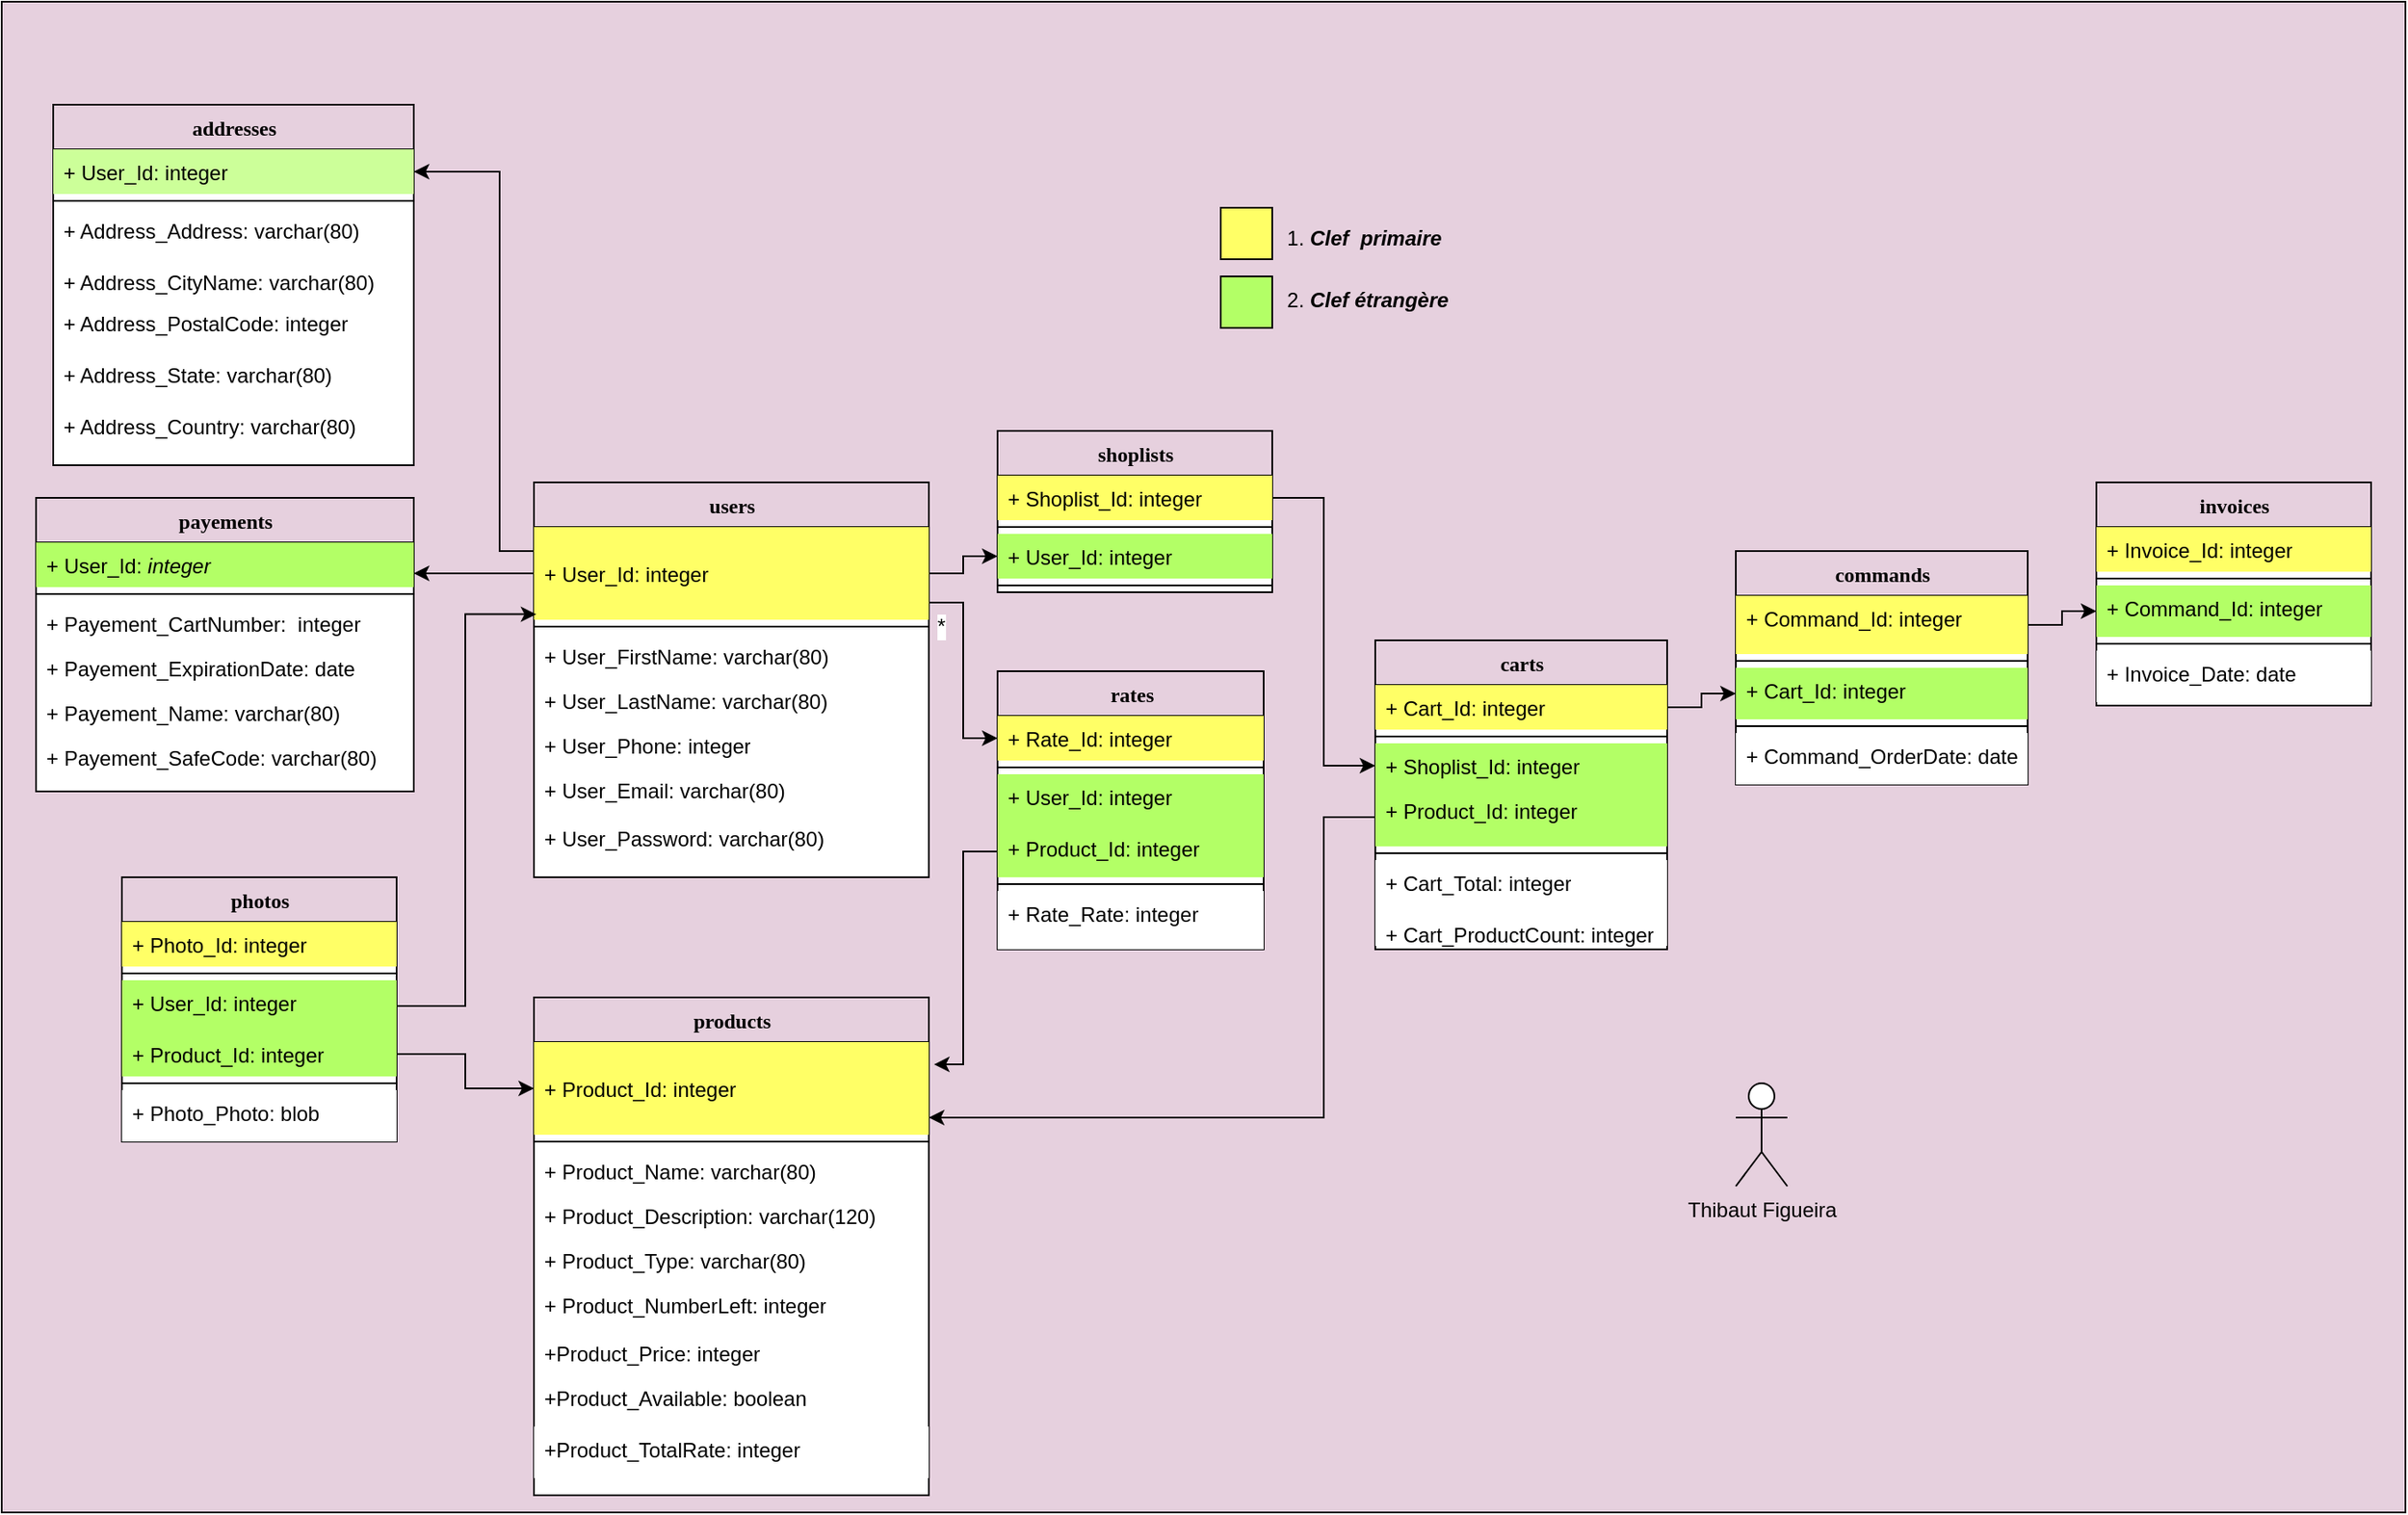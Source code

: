 <mxfile version="22.1.0" type="device">
  <diagram name="Page-1" id="9f46799a-70d6-7492-0946-bef42562c5a5">
    <mxGraphModel dx="1434" dy="1640" grid="1" gridSize="10" guides="1" tooltips="1" connect="1" arrows="1" fold="1" page="1" pageScale="1" pageWidth="1100" pageHeight="850" background="none" math="0" shadow="0">
      <root>
        <mxCell id="0" />
        <mxCell id="1" parent="0" />
        <mxCell id="2KSGdTULyoIHpF_qiu1n-20" value="er" style="rounded=0;whiteSpace=wrap;html=1;fillColor=#E6D0DE;" parent="1" vertex="1">
          <mxGeometry x="50" y="-40" width="1400" height="880" as="geometry" />
        </mxCell>
        <mxCell id="78961159f06e98e8-17" value="users" style="swimlane;html=1;fontStyle=1;align=center;verticalAlign=top;childLayout=stackLayout;horizontal=1;startSize=26;horizontalStack=0;resizeParent=1;resizeLast=0;collapsible=1;marginBottom=0;swimlaneFillColor=#ffffff;rounded=0;shadow=0;comic=0;labelBackgroundColor=none;strokeWidth=1;fillColor=none;fontFamily=Verdana;fontSize=12" parent="1" vertex="1">
          <mxGeometry x="360" y="240" width="230" height="230" as="geometry" />
        </mxCell>
        <mxCell id="78961159f06e98e8-21" value="&lt;br&gt;+ User_Id: integer" style="text;html=1;strokeColor=none;fillColor=#FFFF66;align=left;verticalAlign=top;spacingLeft=4;spacingRight=4;whiteSpace=wrap;overflow=hidden;rotatable=0;points=[[0,0.5],[1,0.5]];portConstraint=eastwest;" parent="78961159f06e98e8-17" vertex="1">
          <mxGeometry y="26" width="230" height="54" as="geometry" />
        </mxCell>
        <mxCell id="78961159f06e98e8-19" value="*" style="line;html=1;strokeWidth=1;fillColor=none;align=left;verticalAlign=middle;spacingTop=-1;spacingLeft=3;spacingRight=3;rotatable=0;labelPosition=right;points=[];portConstraint=eastwest;" parent="78961159f06e98e8-17" vertex="1">
          <mxGeometry y="80" width="230" height="8" as="geometry" />
        </mxCell>
        <mxCell id="78961159f06e98e8-27" value="+ User_FirstName:&amp;nbsp;&lt;span style=&quot;border-color: var(--border-color);&quot;&gt;varchar(80)&lt;/span&gt;" style="text;html=1;strokeColor=none;fillColor=none;align=left;verticalAlign=top;spacingLeft=4;spacingRight=4;whiteSpace=wrap;overflow=hidden;rotatable=0;points=[[0,0.5],[1,0.5]];portConstraint=eastwest;" parent="78961159f06e98e8-17" vertex="1">
          <mxGeometry y="88" width="230" height="26" as="geometry" />
        </mxCell>
        <mxCell id="81-VPtZ6Y58puzh-_xNy-10" value="+ User_LastName:&amp;nbsp;&lt;span style=&quot;border-color: var(--border-color);&quot;&gt;varchar(80)&lt;/span&gt;" style="text;html=1;strokeColor=none;fillColor=none;align=left;verticalAlign=top;spacingLeft=4;spacingRight=4;whiteSpace=wrap;overflow=hidden;rotatable=0;points=[[0,0.5],[1,0.5]];portConstraint=eastwest;" parent="78961159f06e98e8-17" vertex="1">
          <mxGeometry y="114" width="230" height="26" as="geometry" />
        </mxCell>
        <mxCell id="RqPL0YvWx8Ut-P1hT8hl-2" value="+ User_Phone: integer" style="text;html=1;strokeColor=none;fillColor=none;align=left;verticalAlign=top;spacingLeft=4;spacingRight=4;whiteSpace=wrap;overflow=hidden;rotatable=0;points=[[0,0.5],[1,0.5]];portConstraint=eastwest;" parent="78961159f06e98e8-17" vertex="1">
          <mxGeometry y="140" width="230" height="26" as="geometry" />
        </mxCell>
        <mxCell id="RqPL0YvWx8Ut-P1hT8hl-3" value="+ User_Email:&amp;nbsp;&lt;span style=&quot;border-color: var(--border-color);&quot;&gt;varchar(80)&lt;/span&gt;" style="text;html=1;strokeColor=none;fillColor=none;align=left;verticalAlign=top;spacingLeft=4;spacingRight=4;whiteSpace=wrap;overflow=hidden;rotatable=0;points=[[0,0.5],[1,0.5]];portConstraint=eastwest;" parent="78961159f06e98e8-17" vertex="1">
          <mxGeometry y="166" width="230" height="28" as="geometry" />
        </mxCell>
        <mxCell id="2KSGdTULyoIHpF_qiu1n-17" value="+ User_Password:&amp;nbsp;&lt;span style=&quot;border-color: var(--border-color);&quot;&gt;varchar(80)&lt;/span&gt;" style="text;html=1;strokeColor=none;fillColor=none;align=left;verticalAlign=top;spacingLeft=4;spacingRight=4;whiteSpace=wrap;overflow=hidden;rotatable=0;points=[[0,0.5],[1,0.5]];portConstraint=eastwest;" parent="78961159f06e98e8-17" vertex="1">
          <mxGeometry y="194" width="230" height="30" as="geometry" />
        </mxCell>
        <mxCell id="78961159f06e98e8-30" value="addresses" style="swimlane;html=1;fontStyle=1;align=center;verticalAlign=top;childLayout=stackLayout;horizontal=1;startSize=26;horizontalStack=0;resizeParent=1;resizeLast=0;collapsible=1;marginBottom=0;swimlaneFillColor=#ffffff;rounded=0;shadow=0;comic=0;labelBackgroundColor=none;strokeWidth=1;fillColor=none;fontFamily=Verdana;fontSize=12" parent="1" vertex="1">
          <mxGeometry x="80" y="20" width="210" height="210" as="geometry" />
        </mxCell>
        <mxCell id="78961159f06e98e8-31" value="+ User_Id: integer" style="text;html=1;strokeColor=none;fillColor=#CCFF99;align=left;verticalAlign=top;spacingLeft=4;spacingRight=4;whiteSpace=wrap;overflow=hidden;rotatable=0;points=[[0,0.5],[1,0.5]];portConstraint=eastwest;" parent="78961159f06e98e8-30" vertex="1">
          <mxGeometry y="26" width="210" height="26" as="geometry" />
        </mxCell>
        <mxCell id="78961159f06e98e8-38" value="" style="line;html=1;strokeWidth=1;fillColor=none;align=left;verticalAlign=middle;spacingTop=-1;spacingLeft=3;spacingRight=3;rotatable=0;labelPosition=right;points=[];portConstraint=eastwest;" parent="78961159f06e98e8-30" vertex="1">
          <mxGeometry y="52" width="210" height="8" as="geometry" />
        </mxCell>
        <mxCell id="81-VPtZ6Y58puzh-_xNy-12" value="+ Address_Address: varchar(80)" style="text;html=1;strokeColor=none;fillColor=none;align=left;verticalAlign=top;spacingLeft=4;spacingRight=4;whiteSpace=wrap;overflow=hidden;rotatable=0;points=[[0,0.5],[1,0.5]];portConstraint=eastwest;" parent="78961159f06e98e8-30" vertex="1">
          <mxGeometry y="60" width="210" height="30" as="geometry" />
        </mxCell>
        <mxCell id="78961159f06e98e8-39" value="+ Address_CityName: varchar(80)" style="text;html=1;strokeColor=none;fillColor=none;align=left;verticalAlign=top;spacingLeft=4;spacingRight=4;whiteSpace=wrap;overflow=hidden;rotatable=0;points=[[0,0.5],[1,0.5]];portConstraint=eastwest;" parent="78961159f06e98e8-30" vertex="1">
          <mxGeometry y="90" width="210" height="24" as="geometry" />
        </mxCell>
        <mxCell id="81-VPtZ6Y58puzh-_xNy-14" value="+ Address_PostalCode: integer" style="text;html=1;strokeColor=none;fillColor=none;align=left;verticalAlign=top;spacingLeft=4;spacingRight=4;whiteSpace=wrap;overflow=hidden;rotatable=0;points=[[0,0.5],[1,0.5]];portConstraint=eastwest;" parent="78961159f06e98e8-30" vertex="1">
          <mxGeometry y="114" width="210" height="30" as="geometry" />
        </mxCell>
        <mxCell id="81-VPtZ6Y58puzh-_xNy-17" value="+ Address_State: varchar(80)" style="text;html=1;strokeColor=none;fillColor=none;align=left;verticalAlign=top;spacingLeft=4;spacingRight=4;whiteSpace=wrap;overflow=hidden;rotatable=0;points=[[0,0.5],[1,0.5]];portConstraint=eastwest;" parent="78961159f06e98e8-30" vertex="1">
          <mxGeometry y="144" width="210" height="30" as="geometry" />
        </mxCell>
        <mxCell id="81-VPtZ6Y58puzh-_xNy-18" value="+ Address_Country: varchar(80)" style="text;html=1;strokeColor=none;fillColor=none;align=left;verticalAlign=top;spacingLeft=4;spacingRight=4;whiteSpace=wrap;overflow=hidden;rotatable=0;points=[[0,0.5],[1,0.5]];portConstraint=eastwest;" parent="78961159f06e98e8-30" vertex="1">
          <mxGeometry y="174" width="210" height="30" as="geometry" />
        </mxCell>
        <mxCell id="78961159f06e98e8-43" value="products" style="swimlane;html=1;fontStyle=1;align=center;verticalAlign=top;childLayout=stackLayout;horizontal=1;startSize=26;horizontalStack=0;resizeParent=1;resizeLast=0;collapsible=1;marginBottom=0;swimlaneFillColor=#ffffff;rounded=0;shadow=0;comic=0;labelBackgroundColor=none;strokeWidth=1;fillColor=none;fontFamily=Verdana;fontSize=12" parent="1" vertex="1">
          <mxGeometry x="360" y="540" width="230" height="290" as="geometry">
            <mxRectangle x="400" y="520" width="100" height="30" as="alternateBounds" />
          </mxGeometry>
        </mxCell>
        <mxCell id="78961159f06e98e8-44" value="&lt;br&gt;+ Product_Id: integer" style="text;html=1;strokeColor=none;fillColor=#FFFF66;align=left;verticalAlign=top;spacingLeft=4;spacingRight=4;whiteSpace=wrap;overflow=hidden;rotatable=0;points=[[0,0.5],[1,0.5]];portConstraint=eastwest;" parent="78961159f06e98e8-43" vertex="1">
          <mxGeometry y="26" width="230" height="54" as="geometry" />
        </mxCell>
        <mxCell id="RqPL0YvWx8Ut-P1hT8hl-38" value="" style="line;html=1;strokeWidth=1;fillColor=none;align=left;verticalAlign=middle;spacingTop=-1;spacingLeft=3;spacingRight=3;rotatable=0;labelPosition=right;points=[];portConstraint=eastwest;" parent="78961159f06e98e8-43" vertex="1">
          <mxGeometry y="80" width="230" height="8" as="geometry" />
        </mxCell>
        <mxCell id="78961159f06e98e8-45" value="+ Product_Name: varchar(80)" style="text;html=1;strokeColor=none;fillColor=none;align=left;verticalAlign=top;spacingLeft=4;spacingRight=4;whiteSpace=wrap;overflow=hidden;rotatable=0;points=[[0,0.5],[1,0.5]];portConstraint=eastwest;" parent="78961159f06e98e8-43" vertex="1">
          <mxGeometry y="88" width="230" height="26" as="geometry" />
        </mxCell>
        <mxCell id="78961159f06e98e8-49" value="+ Product_Description: varchar(120)" style="text;html=1;strokeColor=none;fillColor=none;align=left;verticalAlign=top;spacingLeft=4;spacingRight=4;whiteSpace=wrap;overflow=hidden;rotatable=0;points=[[0,0.5],[1,0.5]];portConstraint=eastwest;" parent="78961159f06e98e8-43" vertex="1">
          <mxGeometry y="114" width="230" height="26" as="geometry" />
        </mxCell>
        <mxCell id="RqPL0YvWx8Ut-P1hT8hl-11" value="+ Product_Type: varchar(80)" style="text;html=1;strokeColor=none;fillColor=none;align=left;verticalAlign=top;spacingLeft=4;spacingRight=4;whiteSpace=wrap;overflow=hidden;rotatable=0;points=[[0,0.5],[1,0.5]];portConstraint=eastwest;" parent="78961159f06e98e8-43" vertex="1">
          <mxGeometry y="140" width="230" height="26" as="geometry" />
        </mxCell>
        <mxCell id="RqPL0YvWx8Ut-P1hT8hl-12" value="+ Product_NumberLeft: integer" style="text;html=1;strokeColor=none;fillColor=none;align=left;verticalAlign=top;spacingLeft=4;spacingRight=4;whiteSpace=wrap;overflow=hidden;rotatable=0;points=[[0,0.5],[1,0.5]];portConstraint=eastwest;" parent="78961159f06e98e8-43" vertex="1">
          <mxGeometry y="166" width="230" height="28" as="geometry" />
        </mxCell>
        <mxCell id="RqPL0YvWx8Ut-P1hT8hl-10" value="+Product_Price: integer" style="text;html=1;strokeColor=none;fillColor=none;align=left;verticalAlign=top;spacingLeft=4;spacingRight=4;whiteSpace=wrap;overflow=hidden;rotatable=0;points=[[0,0.5],[1,0.5]];portConstraint=eastwest;" parent="78961159f06e98e8-43" vertex="1">
          <mxGeometry y="194" width="230" height="26" as="geometry" />
        </mxCell>
        <mxCell id="T7FdfBIvYCyR0DFWJsah-26" value="+Product_Available: boolean" style="text;html=1;strokeColor=none;fillColor=none;align=left;verticalAlign=top;spacingLeft=4;spacingRight=4;whiteSpace=wrap;overflow=hidden;rotatable=0;points=[[0,0.5],[1,0.5]];portConstraint=eastwest;" parent="78961159f06e98e8-43" vertex="1">
          <mxGeometry y="220" width="230" height="30" as="geometry" />
        </mxCell>
        <mxCell id="T7FdfBIvYCyR0DFWJsah-2" value="+Product_TotalRate: integer" style="text;html=1;strokeColor=none;fillColor=#FFFFFF;align=left;verticalAlign=top;spacingLeft=4;spacingRight=4;whiteSpace=wrap;overflow=hidden;rotatable=0;points=[[0,0.5],[1,0.5]];portConstraint=eastwest;" parent="78961159f06e98e8-43" vertex="1">
          <mxGeometry y="250" width="230" height="30" as="geometry" />
        </mxCell>
        <mxCell id="78961159f06e98e8-82" value="photos" style="swimlane;html=1;fontStyle=1;align=center;verticalAlign=top;childLayout=stackLayout;horizontal=1;startSize=26;horizontalStack=0;resizeParent=1;resizeLast=0;collapsible=1;marginBottom=0;swimlaneFillColor=#ffffff;rounded=0;shadow=0;comic=0;labelBackgroundColor=none;strokeWidth=1;fillColor=none;fontFamily=Verdana;fontSize=12" parent="1" vertex="1">
          <mxGeometry x="120" y="470" width="160" height="154" as="geometry" />
        </mxCell>
        <mxCell id="78961159f06e98e8-83" value="+ Photo_Id: integer" style="text;html=1;strokeColor=none;fillColor=#FFFF66;align=left;verticalAlign=top;spacingLeft=4;spacingRight=4;whiteSpace=wrap;overflow=hidden;rotatable=0;points=[[0,0.5],[1,0.5]];portConstraint=eastwest;" parent="78961159f06e98e8-82" vertex="1">
          <mxGeometry y="26" width="160" height="26" as="geometry" />
        </mxCell>
        <mxCell id="RqPL0YvWx8Ut-P1hT8hl-21" value="" style="line;html=1;strokeWidth=1;fillColor=none;align=left;verticalAlign=middle;spacingTop=-1;spacingLeft=3;spacingRight=3;rotatable=0;labelPosition=right;points=[];portConstraint=eastwest;" parent="78961159f06e98e8-82" vertex="1">
          <mxGeometry y="52" width="160" height="8" as="geometry" />
        </mxCell>
        <mxCell id="78961159f06e98e8-86" value="+ User_Id: integer" style="text;html=1;strokeColor=none;fillColor=#B3FF66;align=left;verticalAlign=top;spacingLeft=4;spacingRight=4;whiteSpace=wrap;overflow=hidden;rotatable=0;points=[[0,0.5],[1,0.5]];portConstraint=eastwest;" parent="78961159f06e98e8-82" vertex="1">
          <mxGeometry y="60" width="160" height="30" as="geometry" />
        </mxCell>
        <mxCell id="78961159f06e98e8-84" value="+ Product_Id: integer" style="text;html=1;strokeColor=none;fillColor=#B3FF66;align=left;verticalAlign=top;spacingLeft=4;spacingRight=4;whiteSpace=wrap;overflow=hidden;rotatable=0;points=[[0,0.5],[1,0.5]];portConstraint=eastwest;" parent="78961159f06e98e8-82" vertex="1">
          <mxGeometry y="90" width="160" height="26" as="geometry" />
        </mxCell>
        <mxCell id="Olf9SYTGn1kE61XJJxNY-3" value="" style="line;html=1;strokeWidth=1;fillColor=none;align=left;verticalAlign=middle;spacingTop=-1;spacingLeft=3;spacingRight=3;rotatable=0;labelPosition=right;points=[];portConstraint=eastwest;" parent="78961159f06e98e8-82" vertex="1">
          <mxGeometry y="116" width="160" height="8" as="geometry" />
        </mxCell>
        <mxCell id="RqPL0YvWx8Ut-P1hT8hl-22" value="+ Photo_Photo: blob" style="text;html=1;strokeColor=none;fillColor=#FFFFFF;align=left;verticalAlign=top;spacingLeft=4;spacingRight=4;whiteSpace=wrap;overflow=hidden;rotatable=0;points=[[0,0.5],[1,0.5]];portConstraint=eastwest;" parent="78961159f06e98e8-82" vertex="1">
          <mxGeometry y="124" width="160" height="30" as="geometry" />
        </mxCell>
        <mxCell id="Qi7ZvGaOS6M461t8m1qv-1" value="commands" style="swimlane;html=1;fontStyle=1;align=center;verticalAlign=top;childLayout=stackLayout;horizontal=1;startSize=26;horizontalStack=0;resizeParent=1;resizeLast=0;collapsible=1;marginBottom=0;swimlaneFillColor=#ffffff;rounded=0;shadow=0;comic=0;labelBackgroundColor=none;strokeWidth=1;fillColor=none;fontFamily=Verdana;fontSize=12" parent="1" vertex="1">
          <mxGeometry x="1060" y="280" width="170" height="136" as="geometry">
            <mxRectangle x="70" y="380" width="100" height="30" as="alternateBounds" />
          </mxGeometry>
        </mxCell>
        <mxCell id="Qi7ZvGaOS6M461t8m1qv-2" value="+ Command_Id: integer" style="text;html=1;strokeColor=none;fillColor=#FFFF66;align=left;verticalAlign=top;spacingLeft=4;spacingRight=4;whiteSpace=wrap;overflow=hidden;rotatable=0;points=[[0,0.5],[1,0.5]];portConstraint=eastwest;" parent="Qi7ZvGaOS6M461t8m1qv-1" vertex="1">
          <mxGeometry y="26" width="170" height="34" as="geometry" />
        </mxCell>
        <mxCell id="Qi7ZvGaOS6M461t8m1qv-6" value="" style="line;html=1;strokeWidth=1;fillColor=none;align=left;verticalAlign=middle;spacingTop=-1;spacingLeft=3;spacingRight=3;rotatable=0;labelPosition=right;points=[];portConstraint=eastwest;" parent="Qi7ZvGaOS6M461t8m1qv-1" vertex="1">
          <mxGeometry y="60" width="170" height="8" as="geometry" />
        </mxCell>
        <mxCell id="Qi7ZvGaOS6M461t8m1qv-3" value="+ Cart_Id: integer" style="text;html=1;strokeColor=none;fillColor=#B3FF66;align=left;verticalAlign=top;spacingLeft=4;spacingRight=4;whiteSpace=wrap;overflow=hidden;rotatable=0;points=[[0,0.5],[1,0.5]];portConstraint=eastwest;" parent="Qi7ZvGaOS6M461t8m1qv-1" vertex="1">
          <mxGeometry y="68" width="170" height="30" as="geometry" />
        </mxCell>
        <mxCell id="Olf9SYTGn1kE61XJJxNY-6" value="" style="line;html=1;strokeWidth=1;fillColor=none;align=left;verticalAlign=middle;spacingTop=-1;spacingLeft=3;spacingRight=3;rotatable=0;labelPosition=right;points=[];portConstraint=eastwest;" parent="Qi7ZvGaOS6M461t8m1qv-1" vertex="1">
          <mxGeometry y="98" width="170" height="8" as="geometry" />
        </mxCell>
        <mxCell id="Olf9SYTGn1kE61XJJxNY-2" value="+ Command_OrderDate: date" style="text;html=1;strokeColor=none;fillColor=#FFFFFF;align=left;verticalAlign=top;spacingLeft=4;spacingRight=4;whiteSpace=wrap;overflow=hidden;rotatable=0;points=[[0,0.5],[1,0.5]];portConstraint=eastwest;" parent="Qi7ZvGaOS6M461t8m1qv-1" vertex="1">
          <mxGeometry y="106" width="170" height="30" as="geometry" />
        </mxCell>
        <mxCell id="RqPL0YvWx8Ut-P1hT8hl-5" value="invoices" style="swimlane;html=1;fontStyle=1;align=center;verticalAlign=top;childLayout=stackLayout;horizontal=1;startSize=26;horizontalStack=0;resizeParent=1;resizeLast=0;collapsible=1;marginBottom=0;swimlaneFillColor=#ffffff;rounded=0;shadow=0;comic=0;labelBackgroundColor=none;strokeWidth=1;fillColor=none;fontFamily=Verdana;fontSize=12" parent="1" vertex="1">
          <mxGeometry x="1270" y="240" width="160" height="130" as="geometry">
            <mxRectangle x="70" y="380" width="100" height="30" as="alternateBounds" />
          </mxGeometry>
        </mxCell>
        <mxCell id="RqPL0YvWx8Ut-P1hT8hl-6" value="+ Invoice_Id: integer" style="text;html=1;strokeColor=none;fillColor=#FFFF66;align=left;verticalAlign=top;spacingLeft=4;spacingRight=4;whiteSpace=wrap;overflow=hidden;rotatable=0;points=[[0,0.5],[1,0.5]];portConstraint=eastwest;" parent="RqPL0YvWx8Ut-P1hT8hl-5" vertex="1">
          <mxGeometry y="26" width="160" height="26" as="geometry" />
        </mxCell>
        <mxCell id="RqPL0YvWx8Ut-P1hT8hl-7" value="" style="line;html=1;strokeWidth=1;fillColor=none;align=left;verticalAlign=middle;spacingTop=-1;spacingLeft=3;spacingRight=3;rotatable=0;labelPosition=right;points=[];portConstraint=eastwest;" parent="RqPL0YvWx8Ut-P1hT8hl-5" vertex="1">
          <mxGeometry y="52" width="160" height="8" as="geometry" />
        </mxCell>
        <mxCell id="RqPL0YvWx8Ut-P1hT8hl-8" value="+ Command_Id: integer" style="text;html=1;strokeColor=none;fillColor=#B3FF66;align=left;verticalAlign=top;spacingLeft=4;spacingRight=4;whiteSpace=wrap;overflow=hidden;rotatable=0;points=[[0,0.5],[1,0.5]];portConstraint=eastwest;" parent="RqPL0YvWx8Ut-P1hT8hl-5" vertex="1">
          <mxGeometry y="60" width="160" height="30" as="geometry" />
        </mxCell>
        <mxCell id="Olf9SYTGn1kE61XJJxNY-7" value="" style="line;html=1;strokeWidth=1;fillColor=none;align=left;verticalAlign=middle;spacingTop=-1;spacingLeft=3;spacingRight=3;rotatable=0;labelPosition=right;points=[];portConstraint=eastwest;" parent="RqPL0YvWx8Ut-P1hT8hl-5" vertex="1">
          <mxGeometry y="90" width="160" height="8" as="geometry" />
        </mxCell>
        <mxCell id="RqPL0YvWx8Ut-P1hT8hl-18" value="+ Invoice_Date: date" style="text;html=1;strokeColor=none;fillColor=#FFFFFF;align=left;verticalAlign=top;spacingLeft=4;spacingRight=4;whiteSpace=wrap;overflow=hidden;rotatable=0;points=[[0,0.5],[1,0.5]];portConstraint=eastwest;" parent="RqPL0YvWx8Ut-P1hT8hl-5" vertex="1">
          <mxGeometry y="98" width="160" height="30" as="geometry" />
        </mxCell>
        <mxCell id="RqPL0YvWx8Ut-P1hT8hl-13" value="carts" style="swimlane;html=1;fontStyle=1;align=center;verticalAlign=top;childLayout=stackLayout;horizontal=1;startSize=26;horizontalStack=0;resizeParent=1;resizeLast=0;collapsible=1;marginBottom=0;swimlaneFillColor=#ffffff;rounded=0;shadow=0;comic=0;labelBackgroundColor=none;strokeWidth=1;fillColor=none;fontFamily=Verdana;fontSize=12" parent="1" vertex="1">
          <mxGeometry x="850" y="332" width="170" height="180" as="geometry">
            <mxRectangle x="70" y="380" width="100" height="30" as="alternateBounds" />
          </mxGeometry>
        </mxCell>
        <mxCell id="RqPL0YvWx8Ut-P1hT8hl-14" value="+ Cart_Id: integer" style="text;html=1;strokeColor=none;fillColor=#FFFF66;align=left;verticalAlign=top;spacingLeft=4;spacingRight=4;whiteSpace=wrap;overflow=hidden;rotatable=0;points=[[0,0.5],[1,0.5]];portConstraint=eastwest;" parent="RqPL0YvWx8Ut-P1hT8hl-13" vertex="1">
          <mxGeometry y="26" width="170" height="26" as="geometry" />
        </mxCell>
        <mxCell id="RqPL0YvWx8Ut-P1hT8hl-15" value="" style="line;html=1;strokeWidth=1;fillColor=none;align=left;verticalAlign=middle;spacingTop=-1;spacingLeft=3;spacingRight=3;rotatable=0;labelPosition=right;points=[];portConstraint=eastwest;" parent="RqPL0YvWx8Ut-P1hT8hl-13" vertex="1">
          <mxGeometry y="52" width="170" height="8" as="geometry" />
        </mxCell>
        <mxCell id="RqPL0YvWx8Ut-P1hT8hl-17" value="+ Shoplist_Id: integer" style="text;html=1;strokeColor=none;fillColor=#B3FF66;align=left;verticalAlign=top;spacingLeft=4;spacingRight=4;whiteSpace=wrap;overflow=hidden;rotatable=0;points=[[0,0.5],[1,0.5]];portConstraint=eastwest;" parent="RqPL0YvWx8Ut-P1hT8hl-13" vertex="1">
          <mxGeometry y="60" width="170" height="26" as="geometry" />
        </mxCell>
        <mxCell id="RqPL0YvWx8Ut-P1hT8hl-16" value="+ Product_Id: integer" style="text;html=1;strokeColor=none;fillColor=#B3FF66;align=left;verticalAlign=top;spacingLeft=4;spacingRight=4;whiteSpace=wrap;overflow=hidden;rotatable=0;points=[[0,0.5],[1,0.5]];portConstraint=eastwest;" parent="RqPL0YvWx8Ut-P1hT8hl-13" vertex="1">
          <mxGeometry y="86" width="170" height="34" as="geometry" />
        </mxCell>
        <mxCell id="Olf9SYTGn1kE61XJJxNY-5" value="" style="line;html=1;strokeWidth=1;fillColor=none;align=left;verticalAlign=middle;spacingTop=-1;spacingLeft=3;spacingRight=3;rotatable=0;labelPosition=right;points=[];portConstraint=eastwest;" parent="RqPL0YvWx8Ut-P1hT8hl-13" vertex="1">
          <mxGeometry y="120" width="170" height="8" as="geometry" />
        </mxCell>
        <mxCell id="RqPL0YvWx8Ut-P1hT8hl-19" value="+ Cart_Total: integer" style="text;html=1;strokeColor=none;fillColor=#FFFFFF;align=left;verticalAlign=top;spacingLeft=4;spacingRight=4;whiteSpace=wrap;overflow=hidden;rotatable=0;points=[[0,0.5],[1,0.5]];portConstraint=eastwest;" parent="RqPL0YvWx8Ut-P1hT8hl-13" vertex="1">
          <mxGeometry y="128" width="170" height="30" as="geometry" />
        </mxCell>
        <mxCell id="T7FdfBIvYCyR0DFWJsah-39" value="+ Cart_ProductCount: integer" style="text;html=1;strokeColor=none;fillColor=#FFFFFF;align=left;verticalAlign=top;spacingLeft=4;spacingRight=4;whiteSpace=wrap;overflow=hidden;rotatable=0;points=[[0,0.5],[1,0.5]];portConstraint=eastwest;" parent="RqPL0YvWx8Ut-P1hT8hl-13" vertex="1">
          <mxGeometry y="158" width="170" height="20" as="geometry" />
        </mxCell>
        <mxCell id="RqPL0YvWx8Ut-P1hT8hl-23" value="rates" style="swimlane;html=1;fontStyle=1;align=center;verticalAlign=top;childLayout=stackLayout;horizontal=1;startSize=26;horizontalStack=0;resizeParent=1;resizeLast=0;collapsible=1;marginBottom=0;swimlaneFillColor=#ffffff;rounded=0;shadow=0;comic=0;labelBackgroundColor=none;strokeWidth=1;fillColor=none;fontFamily=Verdana;fontSize=12" parent="1" vertex="1">
          <mxGeometry x="630" y="350" width="155" height="162" as="geometry" />
        </mxCell>
        <mxCell id="RqPL0YvWx8Ut-P1hT8hl-24" value="+ Rate_Id: integer" style="text;html=1;strokeColor=none;fillColor=#FFFF66;align=left;verticalAlign=top;spacingLeft=4;spacingRight=4;whiteSpace=wrap;overflow=hidden;rotatable=0;points=[[0,0.5],[1,0.5]];portConstraint=eastwest;" parent="RqPL0YvWx8Ut-P1hT8hl-23" vertex="1">
          <mxGeometry y="26" width="155" height="26" as="geometry" />
        </mxCell>
        <mxCell id="RqPL0YvWx8Ut-P1hT8hl-25" value="" style="line;html=1;strokeWidth=1;fillColor=none;align=left;verticalAlign=middle;spacingTop=-1;spacingLeft=3;spacingRight=3;rotatable=0;labelPosition=right;points=[];portConstraint=eastwest;" parent="RqPL0YvWx8Ut-P1hT8hl-23" vertex="1">
          <mxGeometry y="52" width="155" height="8" as="geometry" />
        </mxCell>
        <mxCell id="RqPL0YvWx8Ut-P1hT8hl-27" value="+ User_Id: integer" style="text;html=1;strokeColor=none;fillColor=#B3FF66;align=left;verticalAlign=top;spacingLeft=4;spacingRight=4;whiteSpace=wrap;overflow=hidden;rotatable=0;points=[[0,0.5],[1,0.5]];portConstraint=eastwest;" parent="RqPL0YvWx8Ut-P1hT8hl-23" vertex="1">
          <mxGeometry y="60" width="155" height="30" as="geometry" />
        </mxCell>
        <mxCell id="T7FdfBIvYCyR0DFWJsah-1" value="+ Product_Id: integer" style="text;html=1;strokeColor=none;fillColor=#B3FF66;align=left;verticalAlign=top;spacingLeft=4;spacingRight=4;whiteSpace=wrap;overflow=hidden;rotatable=0;points=[[0,0.5],[1,0.5]];portConstraint=eastwest;" parent="RqPL0YvWx8Ut-P1hT8hl-23" vertex="1">
          <mxGeometry y="90" width="155" height="30" as="geometry" />
        </mxCell>
        <mxCell id="Olf9SYTGn1kE61XJJxNY-4" value="" style="line;html=1;strokeWidth=1;fillColor=none;align=left;verticalAlign=middle;spacingTop=-1;spacingLeft=3;spacingRight=3;rotatable=0;labelPosition=right;points=[];portConstraint=eastwest;" parent="RqPL0YvWx8Ut-P1hT8hl-23" vertex="1">
          <mxGeometry y="120" width="155" height="8" as="geometry" />
        </mxCell>
        <mxCell id="RqPL0YvWx8Ut-P1hT8hl-28" value="+ Rate_Rate: integer" style="text;html=1;strokeColor=none;fillColor=#FFFFFF;align=left;verticalAlign=top;spacingLeft=4;spacingRight=4;whiteSpace=wrap;overflow=hidden;rotatable=0;points=[[0,0.5],[1,0.5]];portConstraint=eastwest;" parent="RqPL0YvWx8Ut-P1hT8hl-23" vertex="1">
          <mxGeometry y="128" width="155" height="34" as="geometry" />
        </mxCell>
        <mxCell id="RqPL0YvWx8Ut-P1hT8hl-30" value="payements" style="swimlane;html=1;fontStyle=1;align=center;verticalAlign=top;childLayout=stackLayout;horizontal=1;startSize=26;horizontalStack=0;resizeParent=1;resizeLast=0;collapsible=1;marginBottom=0;swimlaneFillColor=#ffffff;rounded=0;shadow=0;comic=0;labelBackgroundColor=none;strokeWidth=1;fillColor=none;fontFamily=Verdana;fontSize=12" parent="1" vertex="1">
          <mxGeometry x="70" y="249" width="220" height="171" as="geometry" />
        </mxCell>
        <mxCell id="RqPL0YvWx8Ut-P1hT8hl-31" value="+ User_Id: &lt;i&gt;integer&lt;/i&gt;" style="text;html=1;strokeColor=none;fillColor=#B3FF66;align=left;verticalAlign=top;spacingLeft=4;spacingRight=4;whiteSpace=wrap;overflow=hidden;rotatable=0;points=[[0,0.5],[1,0.5]];portConstraint=eastwest;" parent="RqPL0YvWx8Ut-P1hT8hl-30" vertex="1">
          <mxGeometry y="26" width="220" height="26" as="geometry" />
        </mxCell>
        <mxCell id="RqPL0YvWx8Ut-P1hT8hl-37" value="" style="line;html=1;strokeWidth=1;fillColor=none;align=left;verticalAlign=middle;spacingTop=-1;spacingLeft=3;spacingRight=3;rotatable=0;labelPosition=right;points=[];portConstraint=eastwest;" parent="RqPL0YvWx8Ut-P1hT8hl-30" vertex="1">
          <mxGeometry y="52" width="220" height="8" as="geometry" />
        </mxCell>
        <mxCell id="RqPL0YvWx8Ut-P1hT8hl-33" value="+&amp;nbsp;Payement_CartNumber:&amp;nbsp; integer" style="text;html=1;strokeColor=none;fillColor=none;align=left;verticalAlign=top;spacingLeft=4;spacingRight=4;whiteSpace=wrap;overflow=hidden;rotatable=0;points=[[0,0.5],[1,0.5]];portConstraint=eastwest;" parent="RqPL0YvWx8Ut-P1hT8hl-30" vertex="1">
          <mxGeometry y="60" width="220" height="26" as="geometry" />
        </mxCell>
        <mxCell id="RqPL0YvWx8Ut-P1hT8hl-34" value="+&amp;nbsp;Payement_ExpirationDate: date" style="text;html=1;strokeColor=none;fillColor=none;align=left;verticalAlign=top;spacingLeft=4;spacingRight=4;whiteSpace=wrap;overflow=hidden;rotatable=0;points=[[0,0.5],[1,0.5]];portConstraint=eastwest;" parent="RqPL0YvWx8Ut-P1hT8hl-30" vertex="1">
          <mxGeometry y="86" width="220" height="26" as="geometry" />
        </mxCell>
        <mxCell id="RqPL0YvWx8Ut-P1hT8hl-36" value="+&amp;nbsp;Payement_Name: varchar(80)" style="text;html=1;strokeColor=none;fillColor=none;align=left;verticalAlign=top;spacingLeft=4;spacingRight=4;whiteSpace=wrap;overflow=hidden;rotatable=0;points=[[0,0.5],[1,0.5]];portConstraint=eastwest;" parent="RqPL0YvWx8Ut-P1hT8hl-30" vertex="1">
          <mxGeometry y="112" width="220" height="26" as="geometry" />
        </mxCell>
        <mxCell id="N9kfSiJrx96i-kgrGciW-1" value="+&amp;nbsp;Payement_SafeCode: varchar(80)" style="text;html=1;strokeColor=none;fillColor=none;align=left;verticalAlign=top;spacingLeft=4;spacingRight=4;whiteSpace=wrap;overflow=hidden;rotatable=0;points=[[0,0.5],[1,0.5]];portConstraint=eastwest;" parent="RqPL0YvWx8Ut-P1hT8hl-30" vertex="1">
          <mxGeometry y="138" width="220" height="26" as="geometry" />
        </mxCell>
        <mxCell id="RqPL0YvWx8Ut-P1hT8hl-62" style="edgeStyle=orthogonalEdgeStyle;rounded=0;orthogonalLoop=1;jettySize=auto;html=1;exitX=1;exitY=0.5;exitDx=0;exitDy=0;entryX=0;entryY=0.5;entryDx=0;entryDy=0;" parent="1" source="78961159f06e98e8-84" target="78961159f06e98e8-44" edge="1">
          <mxGeometry relative="1" as="geometry" />
        </mxCell>
        <mxCell id="RqPL0YvWx8Ut-P1hT8hl-64" style="edgeStyle=orthogonalEdgeStyle;rounded=0;orthogonalLoop=1;jettySize=auto;html=1;exitX=1;exitY=0.5;exitDx=0;exitDy=0;entryX=0.006;entryY=0.941;entryDx=0;entryDy=0;entryPerimeter=0;" parent="1" source="78961159f06e98e8-86" target="78961159f06e98e8-21" edge="1">
          <mxGeometry relative="1" as="geometry" />
        </mxCell>
        <mxCell id="RqPL0YvWx8Ut-P1hT8hl-76" value="Thibaut Figueira" style="shape=umlActor;verticalLabelPosition=bottom;verticalAlign=top;html=1;outlineConnect=0;" parent="1" vertex="1">
          <mxGeometry x="1060" y="590" width="30" height="60" as="geometry" />
        </mxCell>
        <mxCell id="T7FdfBIvYCyR0DFWJsah-13" style="edgeStyle=orthogonalEdgeStyle;rounded=0;orthogonalLoop=1;jettySize=auto;html=1;exitX=0;exitY=0.5;exitDx=0;exitDy=0;entryX=1.013;entryY=0.241;entryDx=0;entryDy=0;entryPerimeter=0;" parent="1" source="T7FdfBIvYCyR0DFWJsah-1" target="78961159f06e98e8-44" edge="1">
          <mxGeometry relative="1" as="geometry">
            <mxPoint x="600" y="560" as="targetPoint" />
          </mxGeometry>
        </mxCell>
        <mxCell id="T7FdfBIvYCyR0DFWJsah-28" value="" style="whiteSpace=wrap;html=1;aspect=fixed;fillColor=#FFFF66;" parent="1" vertex="1">
          <mxGeometry x="760" y="80" width="30" height="30" as="geometry" />
        </mxCell>
        <mxCell id="T7FdfBIvYCyR0DFWJsah-29" value="" style="whiteSpace=wrap;html=1;aspect=fixed;fillColor=#B3FF66;" parent="1" vertex="1">
          <mxGeometry x="760" y="120" width="30" height="30" as="geometry" />
        </mxCell>
        <mxCell id="T7FdfBIvYCyR0DFWJsah-36" value="&lt;ol style=&quot;line-height: 300%;&quot;&gt;&lt;li&gt;&lt;b&gt;&lt;i&gt;Clef&amp;nbsp; primaire&lt;/i&gt;&lt;/b&gt;&lt;/li&gt;&lt;li&gt;&lt;b&gt;&lt;i&gt;Clef&amp;nbsp;étrangère&lt;/i&gt;&lt;/b&gt;&lt;/li&gt;&lt;/ol&gt;" style="text;strokeColor=none;fillColor=none;html=1;whiteSpace=wrap;verticalAlign=middle;overflow=hidden;" parent="1" vertex="1">
          <mxGeometry x="770" y="50" width="160" height="130" as="geometry" />
        </mxCell>
        <mxCell id="T7FdfBIvYCyR0DFWJsah-49" style="edgeStyle=orthogonalEdgeStyle;rounded=0;orthogonalLoop=1;jettySize=auto;html=1;entryX=1;entryY=0.5;entryDx=0;entryDy=0;" parent="1" source="78961159f06e98e8-21" target="78961159f06e98e8-31" edge="1">
          <mxGeometry relative="1" as="geometry">
            <Array as="points">
              <mxPoint x="340" y="280" />
              <mxPoint x="340" y="59" />
            </Array>
          </mxGeometry>
        </mxCell>
        <mxCell id="T7FdfBIvYCyR0DFWJsah-50" style="edgeStyle=orthogonalEdgeStyle;rounded=0;orthogonalLoop=1;jettySize=auto;html=1;exitX=0;exitY=0.5;exitDx=0;exitDy=0;" parent="1" source="78961159f06e98e8-21" target="RqPL0YvWx8Ut-P1hT8hl-31" edge="1">
          <mxGeometry relative="1" as="geometry">
            <Array as="points">
              <mxPoint x="310" y="293" />
              <mxPoint x="310" y="293" />
            </Array>
          </mxGeometry>
        </mxCell>
        <mxCell id="T7FdfBIvYCyR0DFWJsah-51" style="edgeStyle=orthogonalEdgeStyle;rounded=0;orthogonalLoop=1;jettySize=auto;html=1;entryX=0;entryY=0.5;entryDx=0;entryDy=0;" parent="1" source="78961159f06e98e8-21" target="RqPL0YvWx8Ut-P1hT8hl-24" edge="1">
          <mxGeometry relative="1" as="geometry">
            <Array as="points">
              <mxPoint x="610" y="310" />
              <mxPoint x="610" y="389" />
            </Array>
          </mxGeometry>
        </mxCell>
        <mxCell id="2KSGdTULyoIHpF_qiu1n-12" style="edgeStyle=orthogonalEdgeStyle;rounded=0;orthogonalLoop=1;jettySize=auto;html=1;entryX=0;entryY=0.5;entryDx=0;entryDy=0;" parent="1" source="Qi7ZvGaOS6M461t8m1qv-2" target="RqPL0YvWx8Ut-P1hT8hl-8" edge="1">
          <mxGeometry relative="1" as="geometry" />
        </mxCell>
        <mxCell id="Olf9SYTGn1kE61XJJxNY-1" style="edgeStyle=orthogonalEdgeStyle;rounded=0;orthogonalLoop=1;jettySize=auto;html=1;entryX=0;entryY=0.5;entryDx=0;entryDy=0;" parent="1" source="RqPL0YvWx8Ut-P1hT8hl-14" target="Qi7ZvGaOS6M461t8m1qv-3" edge="1">
          <mxGeometry relative="1" as="geometry" />
        </mxCell>
        <mxCell id="TLBbeCQmZ9f-UHeDccTI-1" value="shoplists" style="swimlane;html=1;fontStyle=1;align=center;verticalAlign=top;childLayout=stackLayout;horizontal=1;startSize=26;horizontalStack=0;resizeParent=1;resizeLast=0;collapsible=1;marginBottom=0;swimlaneFillColor=#ffffff;rounded=0;shadow=0;comic=0;labelBackgroundColor=none;strokeWidth=1;fillColor=none;fontFamily=Verdana;fontSize=12" vertex="1" parent="1">
          <mxGeometry x="630" y="210" width="160" height="94" as="geometry">
            <mxRectangle x="70" y="380" width="100" height="30" as="alternateBounds" />
          </mxGeometry>
        </mxCell>
        <mxCell id="TLBbeCQmZ9f-UHeDccTI-2" value="+ Shoplist_Id: integer" style="text;html=1;strokeColor=none;fillColor=#FFFF66;align=left;verticalAlign=top;spacingLeft=4;spacingRight=4;whiteSpace=wrap;overflow=hidden;rotatable=0;points=[[0,0.5],[1,0.5]];portConstraint=eastwest;" vertex="1" parent="TLBbeCQmZ9f-UHeDccTI-1">
          <mxGeometry y="26" width="160" height="26" as="geometry" />
        </mxCell>
        <mxCell id="TLBbeCQmZ9f-UHeDccTI-3" value="" style="line;html=1;strokeWidth=1;fillColor=none;align=left;verticalAlign=middle;spacingTop=-1;spacingLeft=3;spacingRight=3;rotatable=0;labelPosition=right;points=[];portConstraint=eastwest;" vertex="1" parent="TLBbeCQmZ9f-UHeDccTI-1">
          <mxGeometry y="52" width="160" height="8" as="geometry" />
        </mxCell>
        <mxCell id="TLBbeCQmZ9f-UHeDccTI-4" value="+ User_Id: integer" style="text;html=1;strokeColor=none;fillColor=#B3FF66;align=left;verticalAlign=top;spacingLeft=4;spacingRight=4;whiteSpace=wrap;overflow=hidden;rotatable=0;points=[[0,0.5],[1,0.5]];portConstraint=eastwest;" vertex="1" parent="TLBbeCQmZ9f-UHeDccTI-1">
          <mxGeometry y="60" width="160" height="26" as="geometry" />
        </mxCell>
        <mxCell id="TLBbeCQmZ9f-UHeDccTI-6" value="" style="line;html=1;strokeWidth=1;fillColor=none;align=left;verticalAlign=middle;spacingTop=-1;spacingLeft=3;spacingRight=3;rotatable=0;labelPosition=right;points=[];portConstraint=eastwest;" vertex="1" parent="TLBbeCQmZ9f-UHeDccTI-1">
          <mxGeometry y="86" width="160" height="8" as="geometry" />
        </mxCell>
        <mxCell id="TLBbeCQmZ9f-UHeDccTI-9" style="edgeStyle=orthogonalEdgeStyle;rounded=0;orthogonalLoop=1;jettySize=auto;html=1;entryX=0;entryY=0.5;entryDx=0;entryDy=0;" edge="1" parent="1" source="78961159f06e98e8-21" target="TLBbeCQmZ9f-UHeDccTI-4">
          <mxGeometry relative="1" as="geometry" />
        </mxCell>
        <mxCell id="TLBbeCQmZ9f-UHeDccTI-11" style="edgeStyle=orthogonalEdgeStyle;rounded=0;orthogonalLoop=1;jettySize=auto;html=1;" edge="1" parent="1" source="TLBbeCQmZ9f-UHeDccTI-2" target="RqPL0YvWx8Ut-P1hT8hl-17">
          <mxGeometry relative="1" as="geometry" />
        </mxCell>
        <mxCell id="TLBbeCQmZ9f-UHeDccTI-12" style="edgeStyle=orthogonalEdgeStyle;rounded=0;orthogonalLoop=1;jettySize=auto;html=1;" edge="1" parent="1" source="RqPL0YvWx8Ut-P1hT8hl-16" target="78961159f06e98e8-44">
          <mxGeometry relative="1" as="geometry">
            <Array as="points">
              <mxPoint x="820" y="435" />
              <mxPoint x="820" y="610" />
            </Array>
          </mxGeometry>
        </mxCell>
      </root>
    </mxGraphModel>
  </diagram>
</mxfile>
